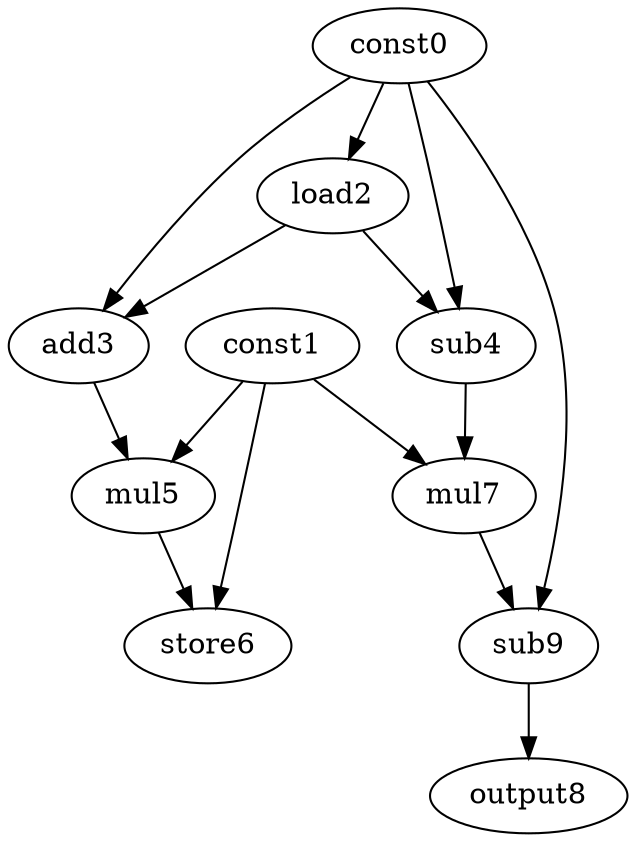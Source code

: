 digraph G { 
const0[opcode=const]; 
const1[opcode=const]; 
load2[opcode=load]; 
add3[opcode=add]; 
sub4[opcode=sub]; 
mul5[opcode=mul]; 
store6[opcode=store]; 
mul7[opcode=mul]; 
output8[opcode=output]; 
sub9[opcode=sub]; 
const0->load2[operand=0];
const0->add3[operand=0];
load2->add3[operand=1];
const0->sub4[operand=0];
load2->sub4[operand=1];
const1->mul5[operand=0];
add3->mul5[operand=1];
const1->mul7[operand=0];
sub4->mul7[operand=1];
const1->store6[operand=0];
mul5->store6[operand=1];
const0->sub9[operand=0];
mul7->sub9[operand=1];
sub9->output8[operand=0];
}
